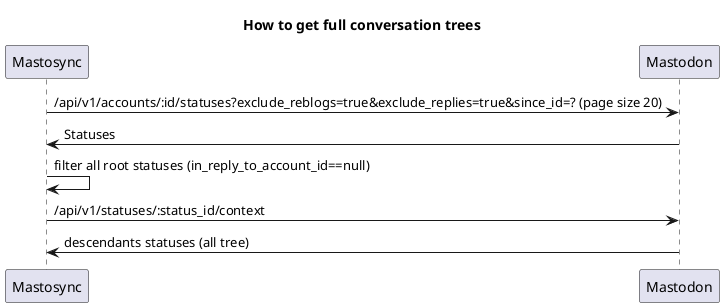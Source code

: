 @startuml
title How to get full conversation trees
Mastosync -> Mastodon : /api/v1/accounts/:id/statuses?exclude_reblogs=true&exclude_replies=true&since_id=? (page size 20)
Mastodon -> Mastosync : Statuses
Mastosync -> Mastosync : filter all root statuses (in_reply_to_account_id==null)
Mastosync -> Mastodon : /api/v1/statuses/:status_id/context
Mastodon -> Mastosync : descendants statuses (all tree)
@enduml